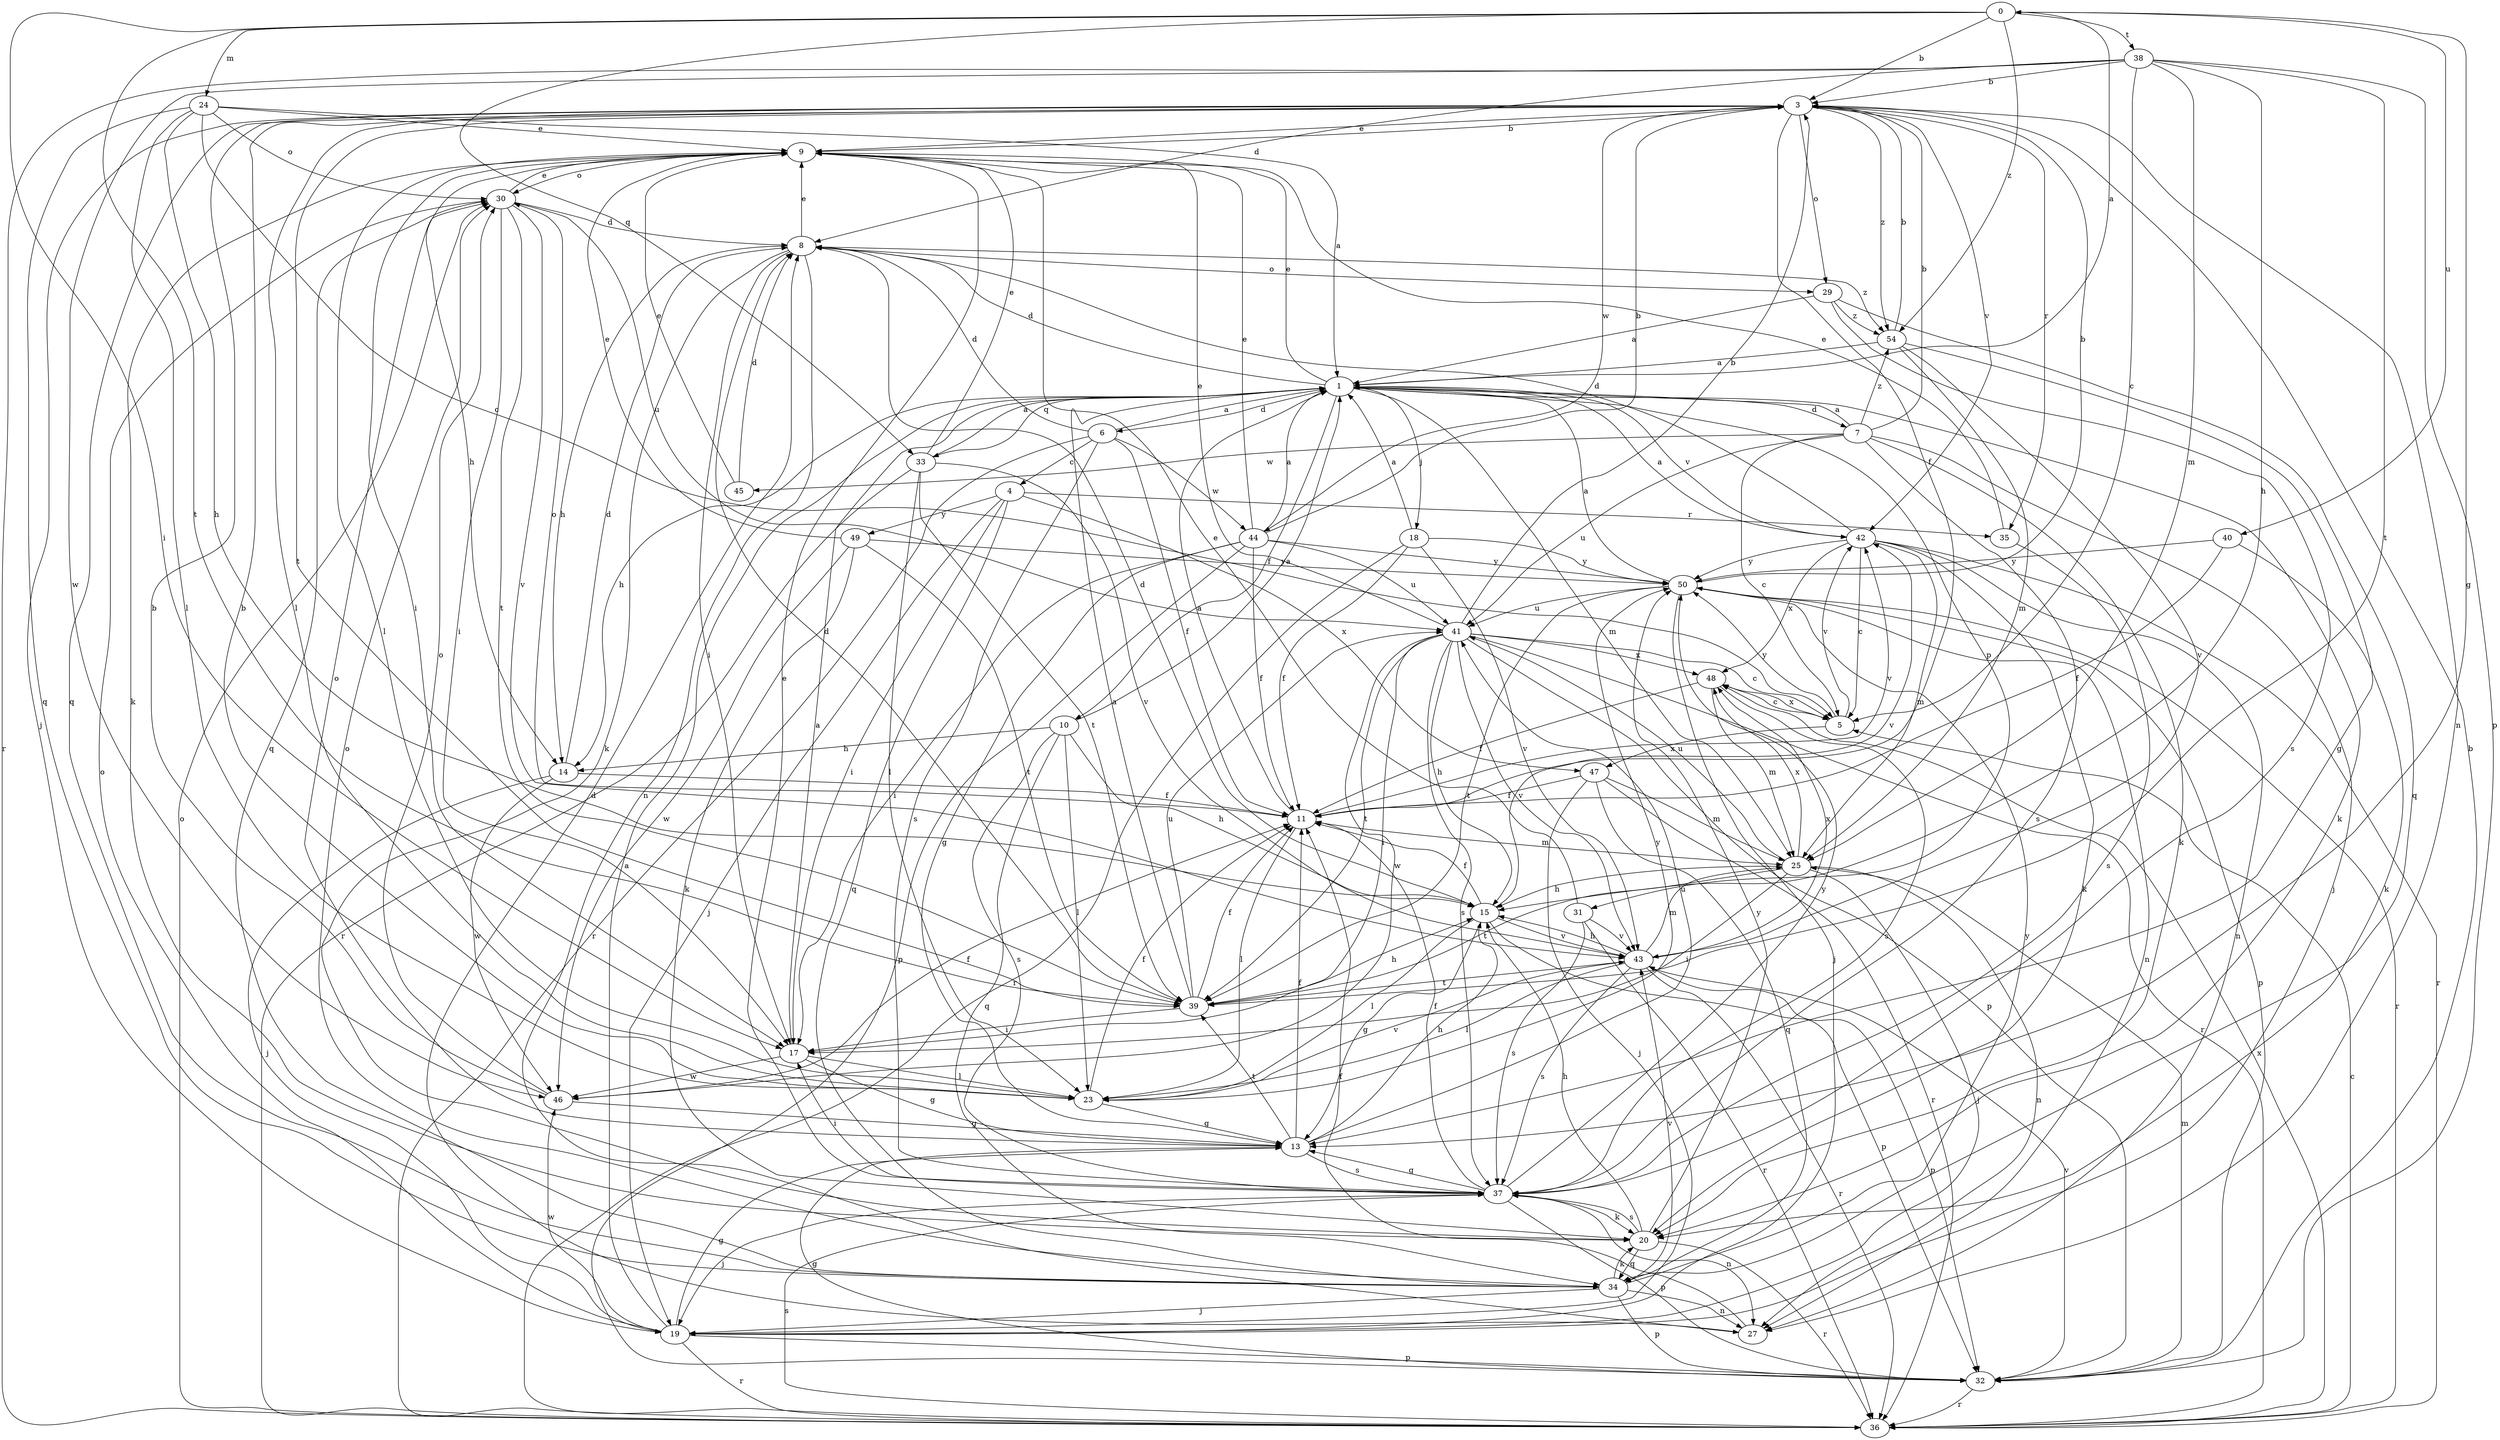 strict digraph  {
0;
1;
3;
4;
5;
6;
7;
8;
9;
10;
11;
13;
14;
15;
17;
18;
19;
20;
23;
24;
25;
27;
29;
30;
31;
32;
33;
34;
35;
36;
37;
38;
39;
40;
41;
42;
43;
44;
45;
46;
47;
48;
49;
50;
54;
0 -> 3  [label=b];
0 -> 13  [label=g];
0 -> 17  [label=i];
0 -> 24  [label=m];
0 -> 33  [label=q];
0 -> 38  [label=t];
0 -> 39  [label=t];
0 -> 40  [label=u];
0 -> 54  [label=z];
1 -> 0  [label=a];
1 -> 6  [label=d];
1 -> 7  [label=d];
1 -> 8  [label=d];
1 -> 9  [label=e];
1 -> 10  [label=f];
1 -> 14  [label=h];
1 -> 18  [label=j];
1 -> 20  [label=k];
1 -> 25  [label=m];
1 -> 31  [label=p];
1 -> 33  [label=q];
1 -> 42  [label=v];
3 -> 9  [label=e];
3 -> 11  [label=f];
3 -> 19  [label=j];
3 -> 23  [label=l];
3 -> 27  [label=n];
3 -> 29  [label=o];
3 -> 34  [label=q];
3 -> 35  [label=r];
3 -> 39  [label=t];
3 -> 42  [label=v];
3 -> 44  [label=w];
3 -> 54  [label=z];
4 -> 17  [label=i];
4 -> 19  [label=j];
4 -> 34  [label=q];
4 -> 35  [label=r];
4 -> 47  [label=x];
4 -> 49  [label=y];
5 -> 42  [label=v];
5 -> 47  [label=x];
5 -> 48  [label=x];
5 -> 50  [label=y];
6 -> 1  [label=a];
6 -> 4  [label=c];
6 -> 8  [label=d];
6 -> 11  [label=f];
6 -> 36  [label=r];
6 -> 37  [label=s];
6 -> 44  [label=w];
7 -> 1  [label=a];
7 -> 3  [label=b];
7 -> 5  [label=c];
7 -> 19  [label=j];
7 -> 20  [label=k];
7 -> 37  [label=s];
7 -> 41  [label=u];
7 -> 45  [label=w];
7 -> 54  [label=z];
8 -> 9  [label=e];
8 -> 14  [label=h];
8 -> 17  [label=i];
8 -> 20  [label=k];
8 -> 27  [label=n];
8 -> 29  [label=o];
8 -> 54  [label=z];
9 -> 3  [label=b];
9 -> 14  [label=h];
9 -> 17  [label=i];
9 -> 20  [label=k];
9 -> 23  [label=l];
9 -> 30  [label=o];
10 -> 1  [label=a];
10 -> 14  [label=h];
10 -> 15  [label=h];
10 -> 23  [label=l];
10 -> 34  [label=q];
10 -> 37  [label=s];
11 -> 1  [label=a];
11 -> 23  [label=l];
11 -> 25  [label=m];
11 -> 30  [label=o];
11 -> 42  [label=v];
13 -> 11  [label=f];
13 -> 15  [label=h];
13 -> 30  [label=o];
13 -> 37  [label=s];
13 -> 39  [label=t];
13 -> 41  [label=u];
14 -> 8  [label=d];
14 -> 11  [label=f];
14 -> 19  [label=j];
14 -> 46  [label=w];
15 -> 8  [label=d];
15 -> 11  [label=f];
15 -> 13  [label=g];
15 -> 23  [label=l];
15 -> 32  [label=p];
15 -> 42  [label=v];
15 -> 43  [label=v];
17 -> 1  [label=a];
17 -> 13  [label=g];
17 -> 23  [label=l];
17 -> 46  [label=w];
18 -> 1  [label=a];
18 -> 11  [label=f];
18 -> 36  [label=r];
18 -> 43  [label=v];
18 -> 50  [label=y];
19 -> 1  [label=a];
19 -> 13  [label=g];
19 -> 30  [label=o];
19 -> 32  [label=p];
19 -> 36  [label=r];
19 -> 46  [label=w];
20 -> 15  [label=h];
20 -> 34  [label=q];
20 -> 36  [label=r];
20 -> 37  [label=s];
20 -> 50  [label=y];
23 -> 3  [label=b];
23 -> 11  [label=f];
23 -> 13  [label=g];
23 -> 43  [label=v];
23 -> 50  [label=y];
24 -> 1  [label=a];
24 -> 5  [label=c];
24 -> 9  [label=e];
24 -> 15  [label=h];
24 -> 23  [label=l];
24 -> 30  [label=o];
24 -> 34  [label=q];
25 -> 15  [label=h];
25 -> 17  [label=i];
25 -> 19  [label=j];
25 -> 27  [label=n];
25 -> 39  [label=t];
25 -> 41  [label=u];
25 -> 48  [label=x];
27 -> 8  [label=d];
27 -> 11  [label=f];
29 -> 1  [label=a];
29 -> 34  [label=q];
29 -> 37  [label=s];
29 -> 54  [label=z];
30 -> 8  [label=d];
30 -> 9  [label=e];
30 -> 17  [label=i];
30 -> 34  [label=q];
30 -> 39  [label=t];
30 -> 41  [label=u];
30 -> 43  [label=v];
31 -> 9  [label=e];
31 -> 36  [label=r];
31 -> 37  [label=s];
31 -> 43  [label=v];
32 -> 3  [label=b];
32 -> 13  [label=g];
32 -> 25  [label=m];
32 -> 36  [label=r];
32 -> 43  [label=v];
33 -> 1  [label=a];
33 -> 9  [label=e];
33 -> 23  [label=l];
33 -> 36  [label=r];
33 -> 39  [label=t];
33 -> 43  [label=v];
34 -> 19  [label=j];
34 -> 20  [label=k];
34 -> 27  [label=n];
34 -> 30  [label=o];
34 -> 32  [label=p];
34 -> 43  [label=v];
34 -> 50  [label=y];
35 -> 9  [label=e];
35 -> 37  [label=s];
36 -> 5  [label=c];
36 -> 30  [label=o];
36 -> 37  [label=s];
36 -> 48  [label=x];
37 -> 9  [label=e];
37 -> 11  [label=f];
37 -> 13  [label=g];
37 -> 17  [label=i];
37 -> 19  [label=j];
37 -> 20  [label=k];
37 -> 27  [label=n];
37 -> 32  [label=p];
37 -> 50  [label=y];
38 -> 3  [label=b];
38 -> 5  [label=c];
38 -> 8  [label=d];
38 -> 15  [label=h];
38 -> 25  [label=m];
38 -> 32  [label=p];
38 -> 36  [label=r];
38 -> 39  [label=t];
38 -> 46  [label=w];
39 -> 1  [label=a];
39 -> 8  [label=d];
39 -> 11  [label=f];
39 -> 15  [label=h];
39 -> 17  [label=i];
39 -> 41  [label=u];
40 -> 11  [label=f];
40 -> 20  [label=k];
40 -> 50  [label=y];
41 -> 3  [label=b];
41 -> 5  [label=c];
41 -> 9  [label=e];
41 -> 15  [label=h];
41 -> 17  [label=i];
41 -> 32  [label=p];
41 -> 36  [label=r];
41 -> 37  [label=s];
41 -> 39  [label=t];
41 -> 43  [label=v];
41 -> 46  [label=w];
41 -> 48  [label=x];
42 -> 1  [label=a];
42 -> 5  [label=c];
42 -> 8  [label=d];
42 -> 20  [label=k];
42 -> 25  [label=m];
42 -> 27  [label=n];
42 -> 36  [label=r];
42 -> 48  [label=x];
42 -> 50  [label=y];
43 -> 15  [label=h];
43 -> 23  [label=l];
43 -> 25  [label=m];
43 -> 32  [label=p];
43 -> 36  [label=r];
43 -> 37  [label=s];
43 -> 39  [label=t];
43 -> 48  [label=x];
44 -> 1  [label=a];
44 -> 3  [label=b];
44 -> 9  [label=e];
44 -> 11  [label=f];
44 -> 13  [label=g];
44 -> 17  [label=i];
44 -> 32  [label=p];
44 -> 41  [label=u];
44 -> 50  [label=y];
45 -> 8  [label=d];
45 -> 9  [label=e];
46 -> 3  [label=b];
46 -> 11  [label=f];
46 -> 13  [label=g];
46 -> 30  [label=o];
47 -> 11  [label=f];
47 -> 19  [label=j];
47 -> 25  [label=m];
47 -> 34  [label=q];
47 -> 36  [label=r];
48 -> 5  [label=c];
48 -> 11  [label=f];
48 -> 25  [label=m];
48 -> 37  [label=s];
49 -> 9  [label=e];
49 -> 20  [label=k];
49 -> 39  [label=t];
49 -> 46  [label=w];
49 -> 50  [label=y];
50 -> 1  [label=a];
50 -> 3  [label=b];
50 -> 19  [label=j];
50 -> 27  [label=n];
50 -> 32  [label=p];
50 -> 36  [label=r];
50 -> 39  [label=t];
50 -> 41  [label=u];
54 -> 1  [label=a];
54 -> 3  [label=b];
54 -> 13  [label=g];
54 -> 25  [label=m];
54 -> 43  [label=v];
}
